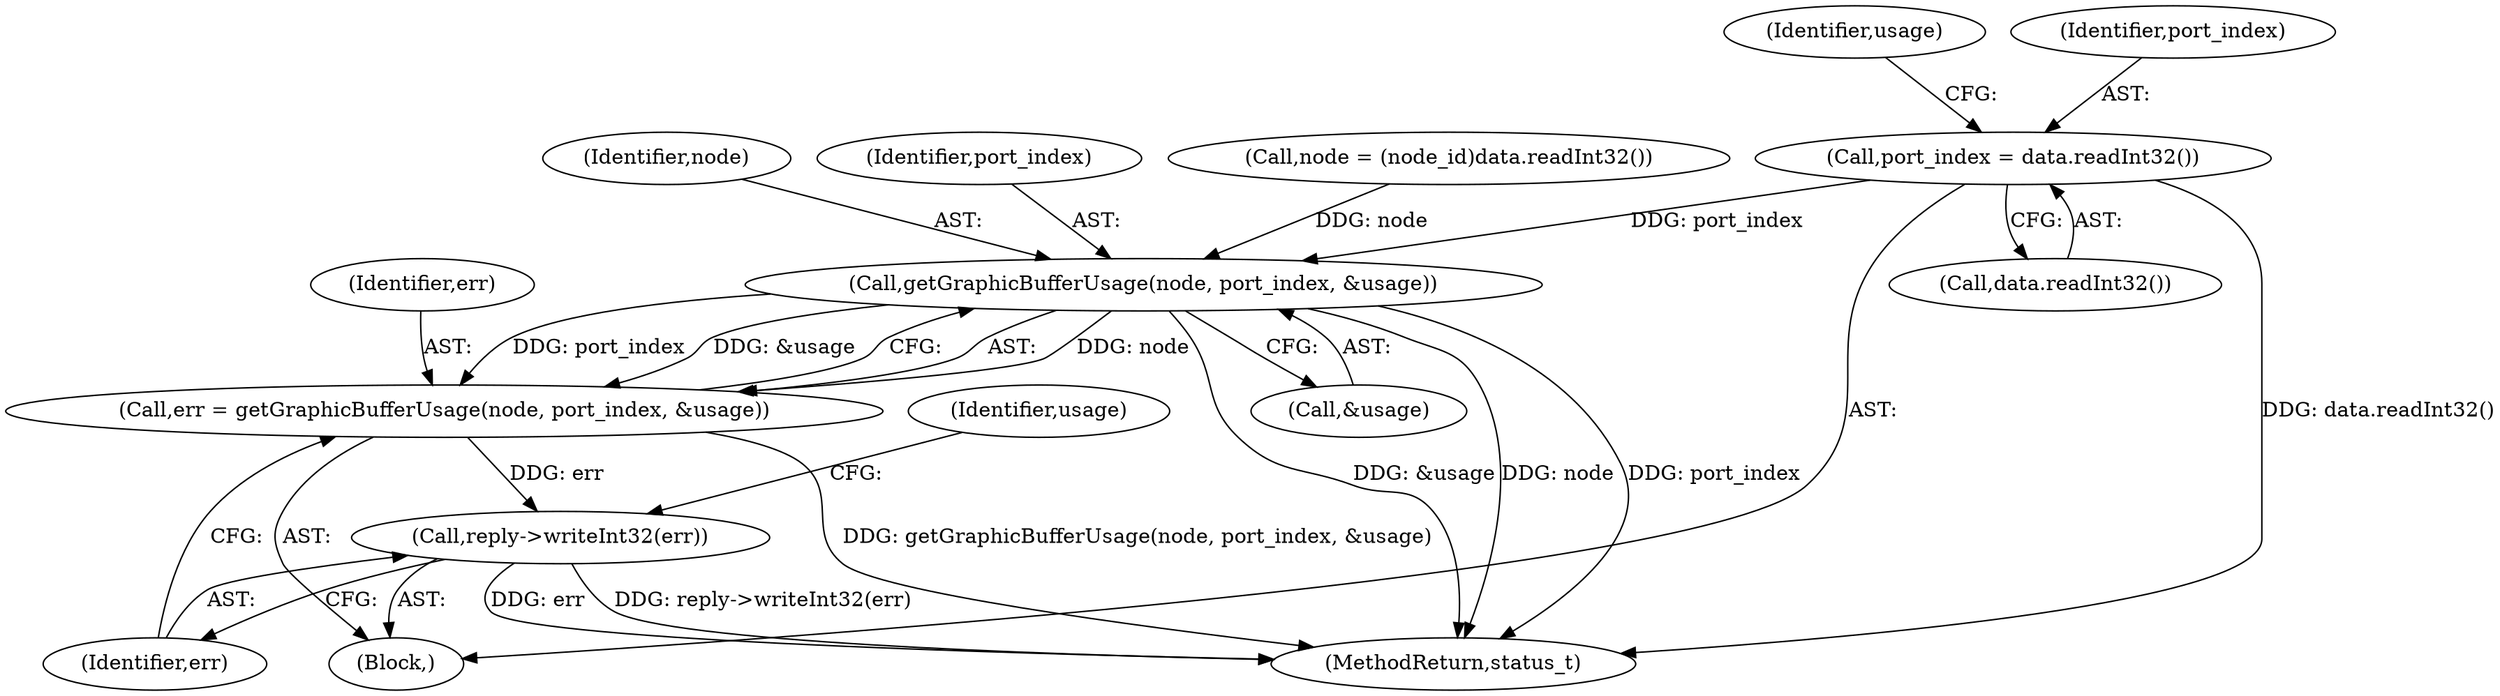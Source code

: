 digraph "0_Android_295c883fe3105b19bcd0f9e07d54c6b589fc5bff@API" {
"1000611" [label="(Call,port_index = data.readInt32())"];
"1000621" [label="(Call,getGraphicBufferUsage(node, port_index, &usage))"];
"1000619" [label="(Call,err = getGraphicBufferUsage(node, port_index, &usage))"];
"1000626" [label="(Call,reply->writeInt32(err))"];
"1001343" [label="(MethodReturn,status_t)"];
"1000616" [label="(Identifier,usage)"];
"1000611" [label="(Call,port_index = data.readInt32())"];
"1000619" [label="(Call,err = getGraphicBufferUsage(node, port_index, &usage))"];
"1000622" [label="(Identifier,node)"];
"1000620" [label="(Identifier,err)"];
"1000626" [label="(Call,reply->writeInt32(err))"];
"1000612" [label="(Identifier,port_index)"];
"1000623" [label="(Identifier,port_index)"];
"1000629" [label="(Identifier,usage)"];
"1000627" [label="(Identifier,err)"];
"1000605" [label="(Call,node = (node_id)data.readInt32())"];
"1000613" [label="(Call,data.readInt32())"];
"1000621" [label="(Call,getGraphicBufferUsage(node, port_index, &usage))"];
"1000624" [label="(Call,&usage)"];
"1000599" [label="(Block,)"];
"1000611" -> "1000599"  [label="AST: "];
"1000611" -> "1000613"  [label="CFG: "];
"1000612" -> "1000611"  [label="AST: "];
"1000613" -> "1000611"  [label="AST: "];
"1000616" -> "1000611"  [label="CFG: "];
"1000611" -> "1001343"  [label="DDG: data.readInt32()"];
"1000611" -> "1000621"  [label="DDG: port_index"];
"1000621" -> "1000619"  [label="AST: "];
"1000621" -> "1000624"  [label="CFG: "];
"1000622" -> "1000621"  [label="AST: "];
"1000623" -> "1000621"  [label="AST: "];
"1000624" -> "1000621"  [label="AST: "];
"1000619" -> "1000621"  [label="CFG: "];
"1000621" -> "1001343"  [label="DDG: node"];
"1000621" -> "1001343"  [label="DDG: port_index"];
"1000621" -> "1001343"  [label="DDG: &usage"];
"1000621" -> "1000619"  [label="DDG: node"];
"1000621" -> "1000619"  [label="DDG: port_index"];
"1000621" -> "1000619"  [label="DDG: &usage"];
"1000605" -> "1000621"  [label="DDG: node"];
"1000619" -> "1000599"  [label="AST: "];
"1000620" -> "1000619"  [label="AST: "];
"1000627" -> "1000619"  [label="CFG: "];
"1000619" -> "1001343"  [label="DDG: getGraphicBufferUsage(node, port_index, &usage)"];
"1000619" -> "1000626"  [label="DDG: err"];
"1000626" -> "1000599"  [label="AST: "];
"1000626" -> "1000627"  [label="CFG: "];
"1000627" -> "1000626"  [label="AST: "];
"1000629" -> "1000626"  [label="CFG: "];
"1000626" -> "1001343"  [label="DDG: reply->writeInt32(err)"];
"1000626" -> "1001343"  [label="DDG: err"];
}
